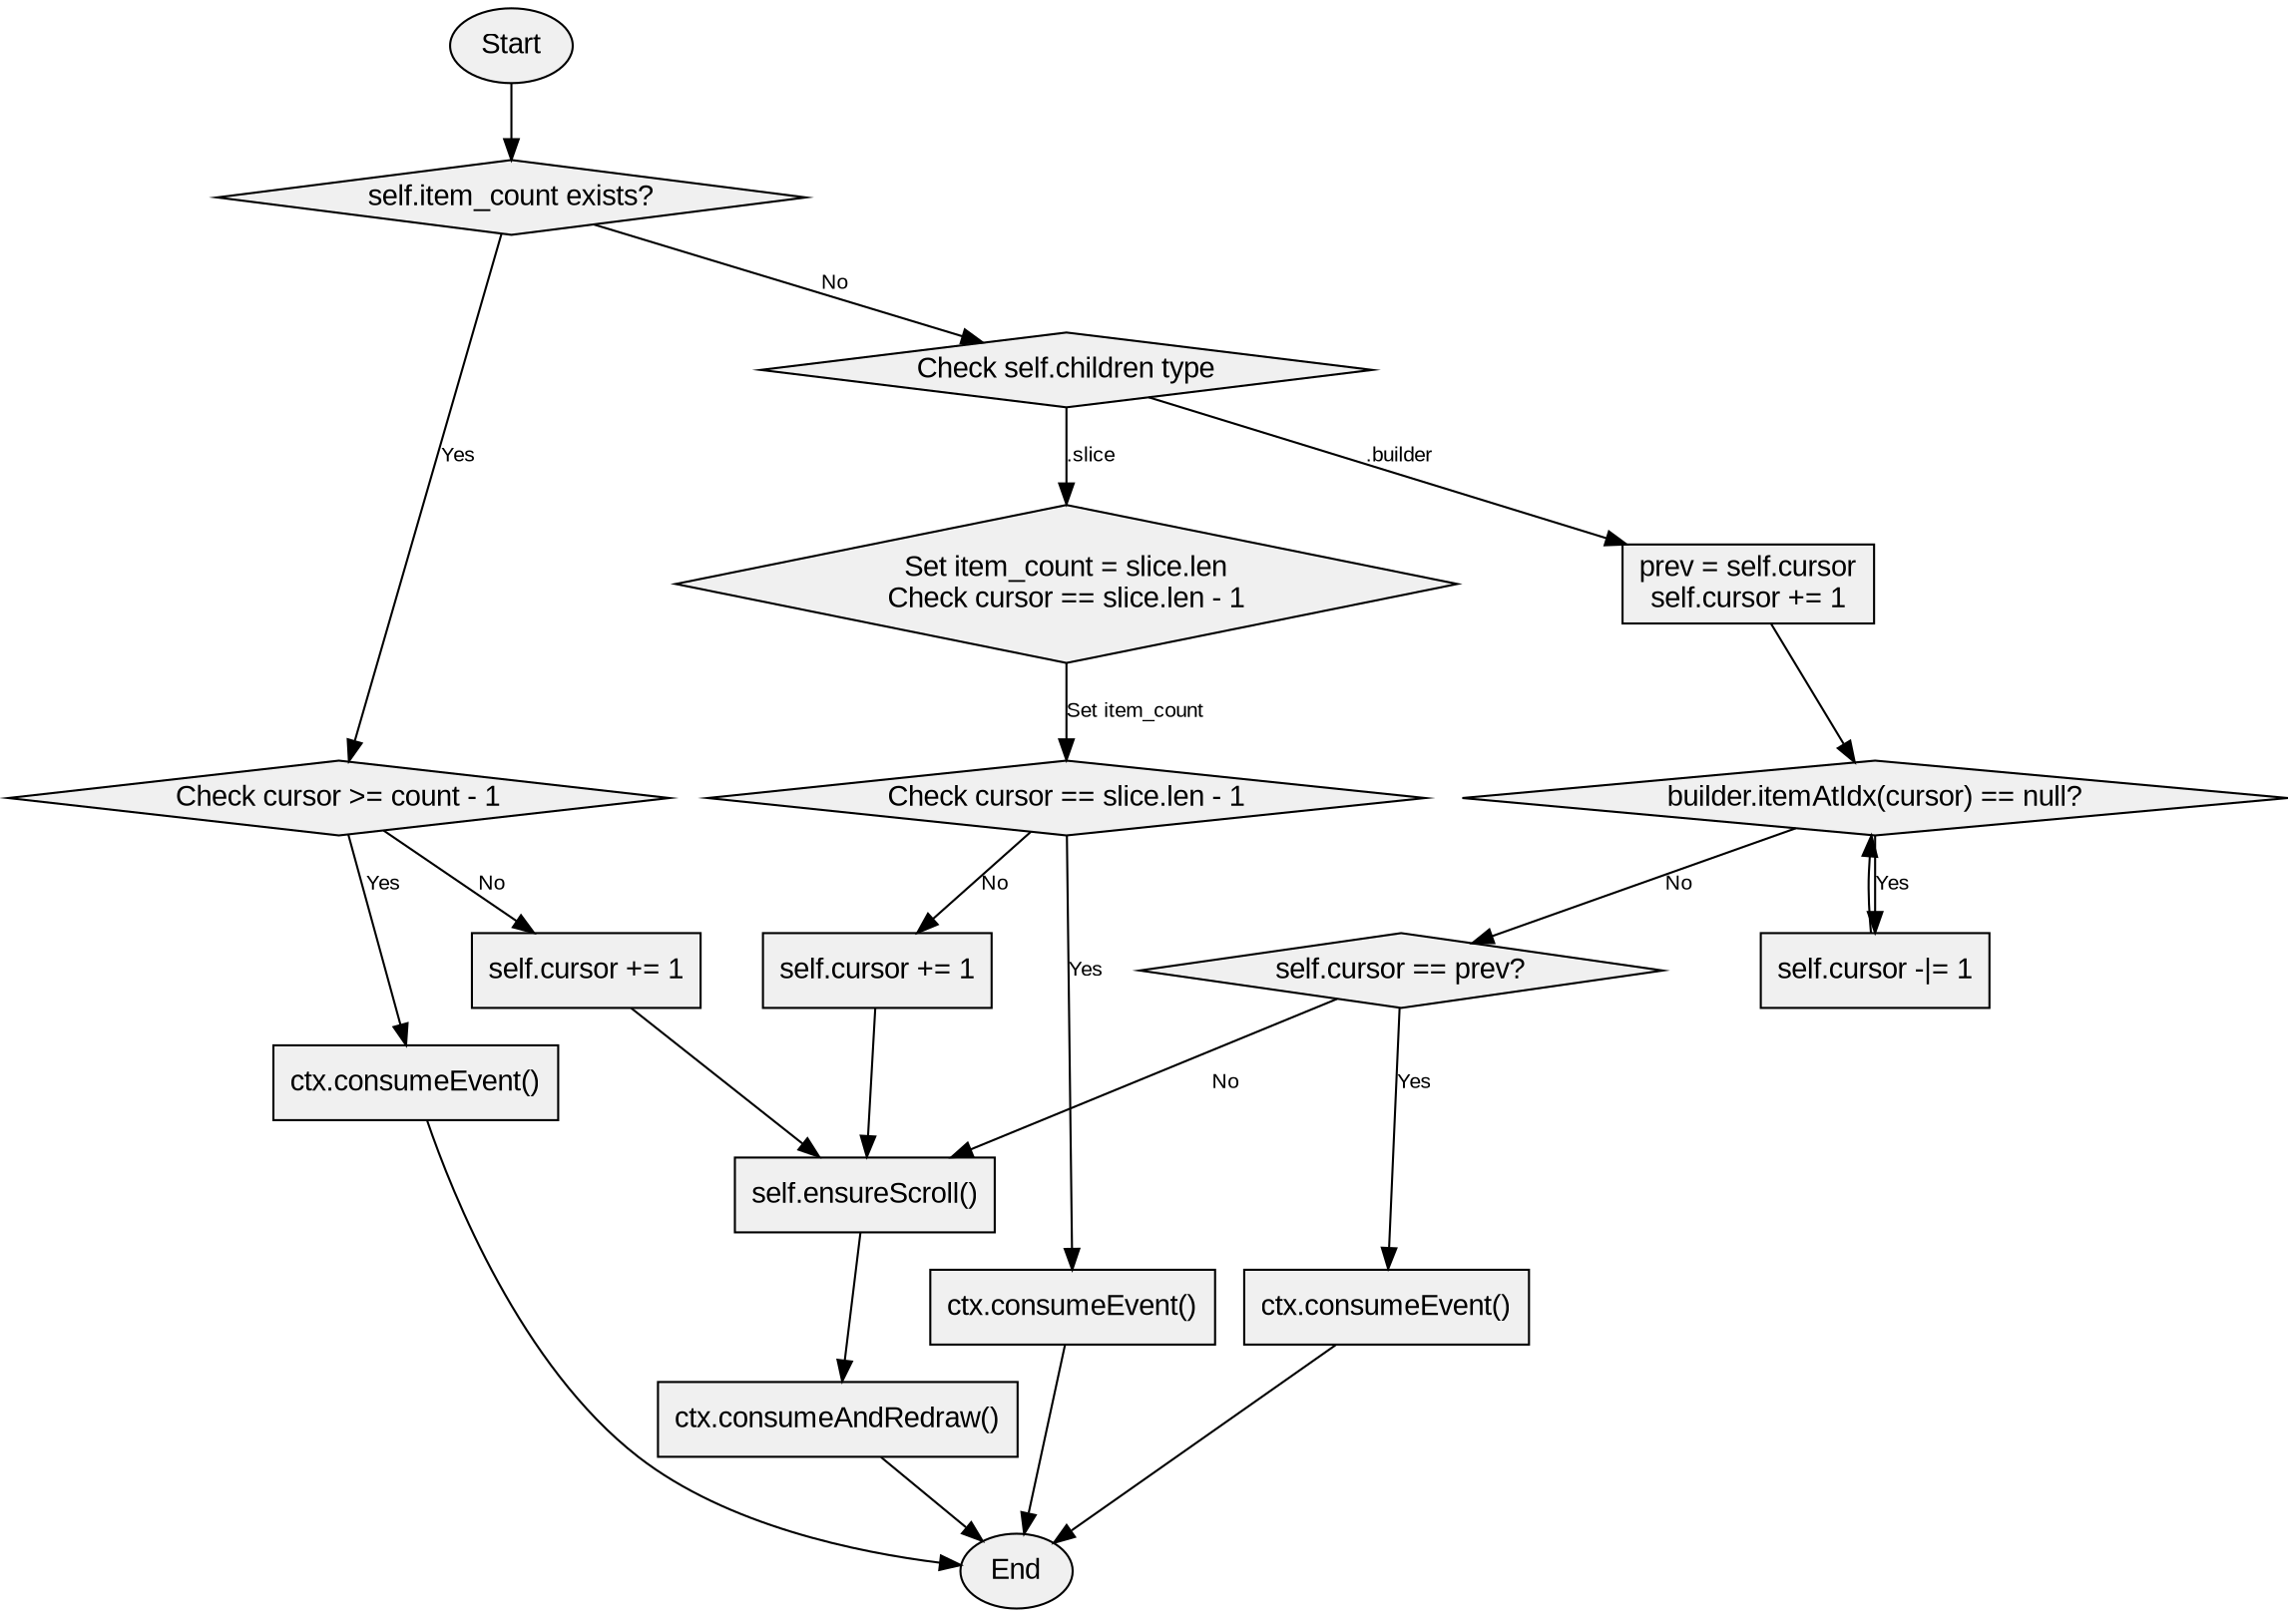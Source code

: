 
digraph nextItemFlow {
    node [shape=rectangle, fontname="Arial", style=filled, fillcolor="#f0f0f0"];
    edge [fontname="Arial", fontsize=10];

    start [label="Start", shape=ellipse];
    check_item_count [label="self.item_count exists?", shape=diamond];
    handle_item_count_true [label="Check cursor >= count - 1", shape=diamond];
    consume_event_1 [label="ctx.consumeEvent()"];
    increment_cursor_1 [label="self.cursor += 1"];
    check_children_type [label="Check self.children type", shape=diamond];
    handle_slice [label="Set item_count = slice.len\nCheck cursor == slice.len - 1", shape=diamond];
    consume_event_2 [label="ctx.consumeEvent()"];
    increment_cursor_2 [label="self.cursor += 1"];
    handle_builder [label="prev = self.cursor\nself.cursor += 1"];
    check_item_exists [label="builder.itemAtIdx(cursor) == null?", shape=diamond];
    decrement_cursor [label="self.cursor -|= 1"];
    check_cursor_prev [label="self.cursor == prev?", shape=diamond];
    consume_event_3 [label="ctx.consumeEvent()"];
    ensure_scroll [label="self.ensureScroll()"];
    consume_redraw [label="ctx.consumeAndRedraw()"];
    end [label="End", shape=ellipse];

    start -> check_item_count;

    check_item_count -> handle_item_count_true [label="Yes"];
    check_item_count -> check_children_type [label="No"];

    handle_item_count_true -> consume_event_1 [label="Yes"];
    handle_item_count_true -> increment_cursor_1 [label="No"];
    consume_event_1 -> end;
    increment_cursor_1 -> ensure_scroll;

    check_children_type -> handle_slice [label=".slice"];
    check_children_type -> handle_builder [label=".builder"];

    handle_slice -> check_item_count_set [label="Set item_count"];
    check_item_count_set [label="Check cursor == slice.len - 1", shape=diamond];
    check_item_count_set -> consume_event_2 [label="Yes"];
    check_item_count_set -> increment_cursor_2 [label="No"];
    consume_event_2 -> end;
    increment_cursor_2 -> ensure_scroll;

    handle_builder -> check_item_exists;
    check_item_exists -> decrement_cursor [label="Yes"];
    decrement_cursor -> check_item_exists;
    check_item_exists -> check_cursor_prev [label="No"];
    check_cursor_prev -> consume_event_3 [label="Yes"];
    check_cursor_prev -> ensure_scroll [label="No"];
    consume_event_3 -> end;

    ensure_scroll -> consume_redraw;
    consume_redraw -> end;
}
